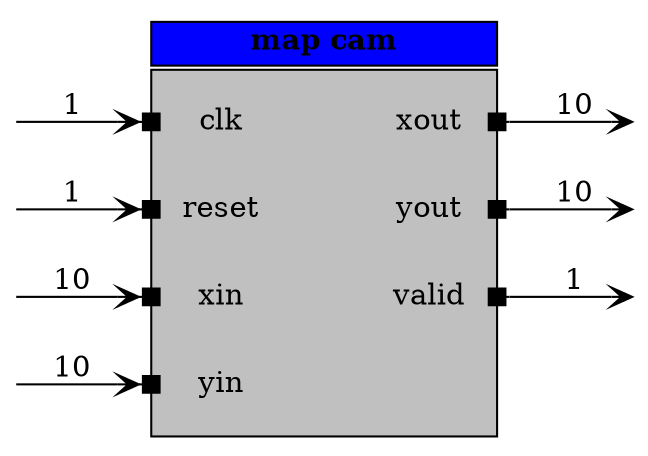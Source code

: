 digraph test {

    // defaults
    graph [ rankdir = LR ];
    node [shape=point style=invis];

    // module
    mapcam [style="" shape=plaintext label=<
        <TABLE border="0" cellborder="1">
            <TR>
                <TD bgcolor="blue"><b>map cam</b></TD>
            </TR>
            <TR>
                <TD bgcolor="grey">
                    <TABLE CELLPADDING="10" BORDER="0">
                        <TR><TD height="40" port="clk">clk</TD><TD width="40px"></TD><TD port="xout">xout</TD></TR>
                        <TR><TD height="40" port="reset">reset</TD><TD></TD><TD port="yout">yout</TD></TR>
                        <TR><TD height="40" port="xin">xin</TD><TD></TD><TD port="valid">valid</TD></TR>
                        <TR><TD height="40" port="yin">yin</TD><TD></TD><TD></TD></TR>
                    </TABLE>
                </TD>
            </TR>
        </TABLE>
    >, ];

    // inputs
    edge [arrowhead="boxvee"]
    clk   -> mapcam:clk   [label = 1]
    reset -> mapcam:reset [label = 1]
    xin   -> mapcam:xin   [label = 10]
    yin   -> mapcam:yin   [label = 10]

    // outputs
    edge [dir=both arrowhead="vee" arrowtail="box"]
    mapcam:xout -> xout   [label = 10]
    mapcam:yout -> yout   [label = 10]
    mapcam:valid -> valid [label = 1]
}

